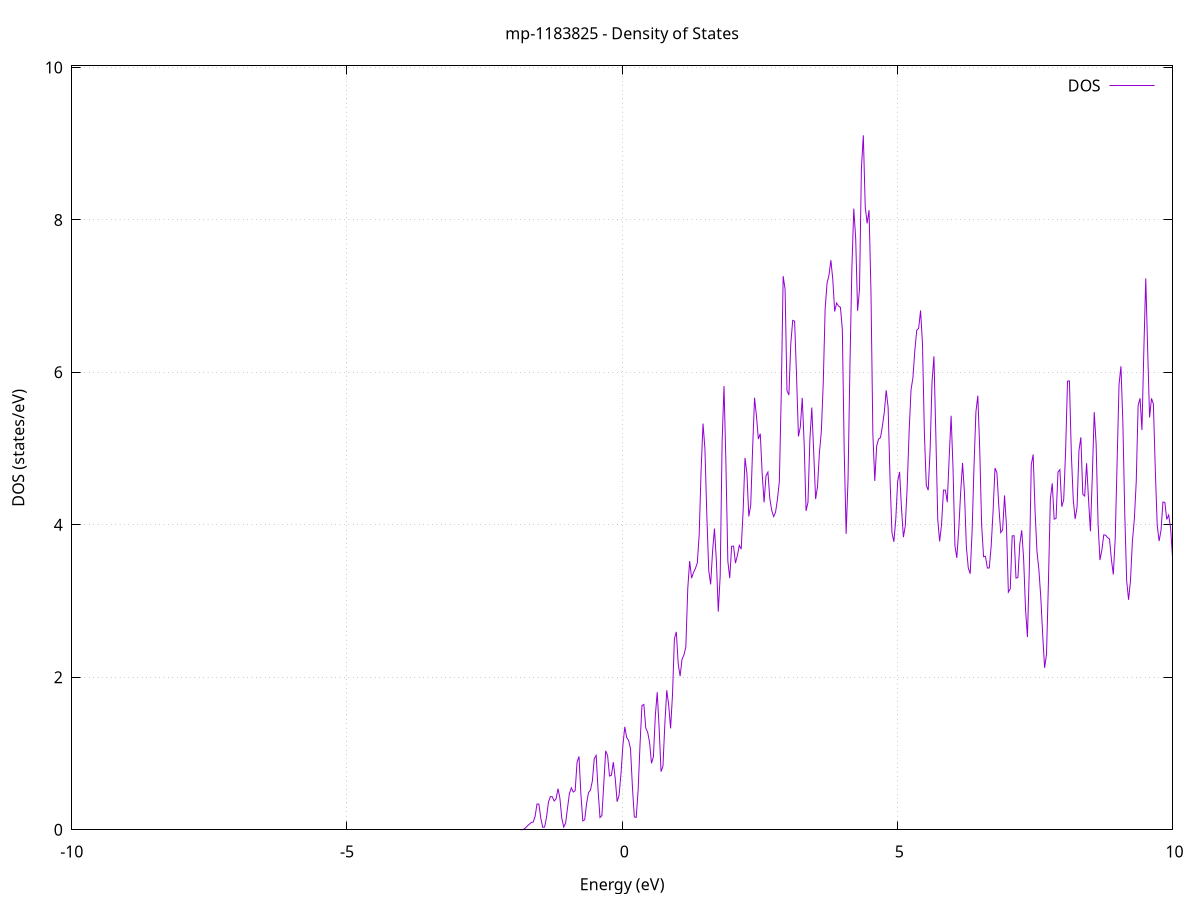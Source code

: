 set title 'mp-1183825 - Density of States'
set xlabel 'Energy (eV)'
set ylabel 'DOS (states/eV)'
set grid
set xrange [-10:10]
set yrange [0:10.020]
set xzeroaxis lt -1
set terminal png size 800,600
set output 'mp-1183825_dos_gnuplot.png'
plot '-' using 1:2 with lines title 'DOS'
-48.462300 0.000000
-48.427600 0.000000
-48.393000 0.000000
-48.358300 0.000000
-48.323600 0.000000
-48.288900 0.000000
-48.254300 0.000000
-48.219600 0.000000
-48.184900 0.000000
-48.150200 0.000000
-48.115600 0.000000
-48.080900 0.000000
-48.046200 0.000000
-48.011500 0.000000
-47.976900 0.000000
-47.942200 0.000000
-47.907500 0.000000
-47.872800 0.000000
-47.838200 0.000000
-47.803500 0.000000
-47.768800 0.000000
-47.734100 0.000000
-47.699500 0.000000
-47.664800 0.000000
-47.630100 0.000000
-47.595400 0.000000
-47.560800 0.000000
-47.526100 0.000000
-47.491400 0.000000
-47.456800 0.000000
-47.422100 0.000000
-47.387400 0.000000
-47.352700 0.000000
-47.318100 0.000000
-47.283400 0.000000
-47.248700 0.000000
-47.214000 0.000000
-47.179400 0.000000
-47.144700 0.000000
-47.110000 0.000000
-47.075300 0.000000
-47.040700 0.000000
-47.006000 0.000000
-46.971300 0.000000
-46.936600 0.000000
-46.902000 0.000000
-46.867300 0.000000
-46.832600 0.000000
-46.797900 0.000000
-46.763300 0.000000
-46.728600 0.000000
-46.693900 0.000000
-46.659200 0.000000
-46.624600 0.000000
-46.589900 0.000000
-46.555200 0.000000
-46.520500 0.000000
-46.485900 0.000000
-46.451200 0.000000
-46.416500 0.000000
-46.381800 0.000000
-46.347200 0.000000
-46.312500 0.000000
-46.277800 0.000000
-46.243100 0.000000
-46.208500 0.000000
-46.173800 0.000000
-46.139100 0.000000
-46.104400 0.000000
-46.069800 0.000000
-46.035100 0.000000
-46.000400 0.000000
-45.965700 0.000000
-45.931100 0.000000
-45.896400 0.000000
-45.861700 0.000000
-45.827000 0.000000
-45.792400 0.000000
-45.757700 0.000000
-45.723000 0.000000
-45.688300 0.000000
-45.653700 0.000000
-45.619000 0.000000
-45.584300 0.000000
-45.549600 0.000000
-45.515000 0.000000
-45.480300 0.000000
-45.445600 0.003500
-45.410900 0.120000
-45.376300 1.627200
-45.341600 8.944700
-45.306900 20.118000
-45.272200 18.613400
-45.237600 7.080300
-45.202900 1.100400
-45.168200 0.069200
-45.133500 0.001700
-45.098900 0.000000
-45.064200 0.000000
-45.029500 0.000000
-44.994800 0.000000
-44.960200 0.000000
-44.925500 0.000000
-44.890800 0.000000
-44.856100 0.000000
-44.821500 0.000000
-44.786800 0.000000
-44.752100 0.000000
-44.717400 0.000000
-44.682800 0.000000
-44.648100 0.000000
-44.613400 0.000000
-44.578700 0.000000
-44.544100 0.000000
-44.509400 0.000000
-44.474700 0.000000
-44.440000 0.000000
-44.405400 0.000000
-44.370700 0.000000
-44.336000 0.000000
-44.301300 0.000000
-44.266700 0.000000
-44.232000 0.000000
-44.197300 0.000000
-44.162600 0.000000
-44.128000 0.000000
-44.093300 0.000000
-44.058600 0.000000
-44.023900 0.000000
-43.989300 0.000000
-43.954600 0.000000
-43.919900 0.000000
-43.885200 0.000000
-43.850600 0.000000
-43.815900 0.000000
-43.781200 0.000000
-43.746500 0.000000
-43.711900 0.000000
-43.677200 0.000000
-43.642500 0.000000
-43.607800 0.000000
-43.573200 0.000000
-43.538500 0.000000
-43.503800 0.000000
-43.469100 0.000000
-43.434500 0.000000
-43.399800 0.000000
-43.365100 0.000000
-43.330400 0.000000
-43.295800 0.000000
-43.261100 0.000000
-43.226400 0.000000
-43.191700 0.000000
-43.157100 0.000000
-43.122400 0.000000
-43.087700 0.000000
-43.053000 0.000000
-43.018400 0.000000
-42.983700 0.000000
-42.949000 0.000000
-42.914300 0.000000
-42.879700 0.000000
-42.845000 0.000000
-42.810300 0.000000
-42.775600 0.000000
-42.741000 0.000000
-42.706300 0.000000
-42.671600 0.000000
-42.636900 0.000000
-42.602300 0.000000
-42.567600 0.000000
-42.532900 0.000000
-42.498200 0.000000
-42.463600 0.000000
-42.428900 0.000000
-42.394200 0.000000
-42.359500 0.000000
-42.324900 0.000000
-42.290200 0.000000
-42.255500 0.000000
-42.220800 0.000000
-42.186200 0.000000
-42.151500 0.000000
-42.116800 0.000000
-42.082100 0.000000
-42.047500 0.000000
-42.012800 0.000000
-41.978100 0.000000
-41.943400 0.000000
-41.908800 0.000000
-41.874100 0.000000
-41.839400 0.000000
-41.804700 0.000000
-41.770100 0.000000
-41.735400 0.000000
-41.700700 0.000000
-41.666000 0.000000
-41.631400 0.000000
-41.596700 0.000000
-41.562000 0.000000
-41.527300 0.000000
-41.492700 0.000000
-41.458000 0.000000
-41.423300 0.000000
-41.388600 0.000000
-41.354000 0.000000
-41.319300 0.000000
-41.284600 0.000000
-41.249900 0.000000
-41.215300 0.000000
-41.180600 0.000000
-41.145900 0.000000
-41.111200 0.000000
-41.076600 0.000000
-41.041900 0.000000
-41.007200 0.000000
-40.972500 0.000000
-40.937900 0.000000
-40.903200 0.000000
-40.868500 0.000000
-40.833800 0.000000
-40.799200 0.000000
-40.764500 0.000000
-40.729800 0.000000
-40.695100 0.000000
-40.660500 0.000000
-40.625800 0.000000
-40.591100 0.000000
-40.556400 0.000000
-40.521800 0.000000
-40.487100 0.000000
-40.452400 0.000000
-40.417700 0.000000
-40.383100 0.000000
-40.348400 0.000000
-40.313700 0.000000
-40.279000 0.000000
-40.244400 0.000000
-40.209700 0.000000
-40.175000 0.000000
-40.140300 0.000000
-40.105700 0.000000
-40.071000 0.000000
-40.036300 0.000000
-40.001600 0.000000
-39.967000 0.000000
-39.932300 0.000000
-39.897600 0.000000
-39.862900 0.000000
-39.828300 0.000000
-39.793600 0.000000
-39.758900 0.000000
-39.724200 0.000000
-39.689600 0.000000
-39.654900 0.000000
-39.620200 0.000000
-39.585500 0.000000
-39.550900 0.000000
-39.516200 0.000000
-39.481500 0.000000
-39.446800 0.000000
-39.412200 0.000000
-39.377500 0.000000
-39.342800 0.000000
-39.308100 0.000000
-39.273500 0.000000
-39.238800 0.000000
-39.204100 0.000000
-39.169400 0.000000
-39.134800 0.000000
-39.100100 0.000000
-39.065400 0.000000
-39.030700 0.000000
-38.996100 0.000000
-38.961400 0.000000
-38.926700 0.000000
-38.892000 0.000000
-38.857400 0.000000
-38.822700 0.000000
-38.788000 0.000000
-38.753300 0.000000
-38.718700 0.000000
-38.684000 0.000000
-38.649300 0.000000
-38.614600 0.000000
-38.580000 0.000000
-38.545300 0.000000
-38.510600 0.000000
-38.475900 0.000000
-38.441300 0.000000
-38.406600 0.000000
-38.371900 0.000000
-38.337200 0.000000
-38.302600 0.000000
-38.267900 0.000000
-38.233200 0.000000
-38.198500 0.000000
-38.163900 0.000000
-38.129200 0.000000
-38.094500 0.000000
-38.059800 0.000000
-38.025200 0.000000
-37.990500 0.000000
-37.955800 0.000000
-37.921100 0.000000
-37.886500 0.000000
-37.851800 0.000000
-37.817100 0.000000
-37.782500 0.000000
-37.747800 0.000000
-37.713100 0.000000
-37.678400 0.000000
-37.643800 0.000000
-37.609100 0.000000
-37.574400 0.000000
-37.539700 0.000000
-37.505100 0.000000
-37.470400 0.000000
-37.435700 0.000000
-37.401000 0.000000
-37.366400 0.000000
-37.331700 0.000000
-37.297000 0.000000
-37.262300 0.000000
-37.227700 0.000000
-37.193000 0.000000
-37.158300 0.000000
-37.123600 0.000000
-37.089000 0.000000
-37.054300 0.000000
-37.019600 0.000000
-36.984900 0.000000
-36.950300 0.000000
-36.915600 0.000000
-36.880900 0.000000
-36.846200 0.000000
-36.811600 0.000000
-36.776900 0.000000
-36.742200 0.000000
-36.707500 0.000000
-36.672900 0.000000
-36.638200 0.000000
-36.603500 0.000000
-36.568800 0.000000
-36.534200 0.000000
-36.499500 0.000000
-36.464800 0.000000
-36.430100 0.000000
-36.395500 0.000000
-36.360800 0.000000
-36.326100 0.000000
-36.291400 0.000000
-36.256800 0.000000
-36.222100 0.000000
-36.187400 0.000000
-36.152700 0.000000
-36.118100 0.000000
-36.083400 0.000000
-36.048700 0.000000
-36.014000 0.000000
-35.979400 0.000000
-35.944700 0.000000
-35.910000 0.000000
-35.875300 0.000000
-35.840700 0.000000
-35.806000 0.000000
-35.771300 0.000000
-35.736600 0.000000
-35.702000 0.000000
-35.667300 0.000000
-35.632600 0.000000
-35.597900 0.000000
-35.563300 0.000000
-35.528600 0.000000
-35.493900 0.000000
-35.459200 0.000000
-35.424600 0.000000
-35.389900 0.000000
-35.355200 0.000000
-35.320500 0.000000
-35.285900 0.000000
-35.251200 0.000000
-35.216500 0.000000
-35.181800 0.000000
-35.147200 0.000000
-35.112500 0.000000
-35.077800 0.000000
-35.043100 0.000000
-35.008500 0.000000
-34.973800 0.000000
-34.939100 0.000000
-34.904400 0.000000
-34.869800 0.000000
-34.835100 0.000000
-34.800400 0.000000
-34.765700 0.000000
-34.731100 0.000000
-34.696400 0.000000
-34.661700 0.000000
-34.627000 0.000000
-34.592400 0.000000
-34.557700 0.000000
-34.523000 0.000000
-34.488300 0.000000
-34.453700 0.000000
-34.419000 0.000000
-34.384300 0.000000
-34.349600 0.000000
-34.315000 0.000000
-34.280300 0.000000
-34.245600 0.000000
-34.210900 0.000000
-34.176300 0.000000
-34.141600 0.000000
-34.106900 0.000000
-34.072200 0.000000
-34.037600 0.000000
-34.002900 0.000000
-33.968200 0.000000
-33.933500 0.000000
-33.898900 0.000000
-33.864200 0.000000
-33.829500 0.000000
-33.794800 0.000000
-33.760200 0.000000
-33.725500 0.000000
-33.690800 0.000000
-33.656100 0.000000
-33.621500 0.000000
-33.586800 0.000000
-33.552100 0.000000
-33.517400 0.000000
-33.482800 0.000000
-33.448100 0.000000
-33.413400 0.000000
-33.378700 0.000000
-33.344100 0.000000
-33.309400 0.000000
-33.274700 0.000000
-33.240000 0.000000
-33.205400 0.000000
-33.170700 0.000000
-33.136000 0.000000
-33.101300 0.000000
-33.066700 0.000000
-33.032000 0.000000
-32.997300 0.000000
-32.962600 0.000000
-32.928000 0.000000
-32.893300 0.000000
-32.858600 0.000000
-32.823900 0.000000
-32.789300 0.000000
-32.754600 0.000000
-32.719900 0.000000
-32.685200 0.000000
-32.650600 0.000000
-32.615900 0.000000
-32.581200 0.000000
-32.546500 0.000000
-32.511900 0.000000
-32.477200 0.000000
-32.442500 0.000000
-32.407800 0.000000
-32.373200 0.000000
-32.338500 0.000000
-32.303800 0.000000
-32.269100 0.000000
-32.234500 0.000000
-32.199800 0.000000
-32.165100 0.000000
-32.130400 0.000000
-32.095800 0.000000
-32.061100 0.000000
-32.026400 0.000000
-31.991700 0.000000
-31.957100 0.000000
-31.922400 0.000000
-31.887700 0.000000
-31.853000 0.000000
-31.818400 0.000000
-31.783700 0.000000
-31.749000 0.000000
-31.714300 0.000000
-31.679700 0.000000
-31.645000 0.000000
-31.610300 0.000000
-31.575600 0.000000
-31.541000 0.000000
-31.506300 0.000000
-31.471600 0.000000
-31.436900 0.000000
-31.402300 0.000000
-31.367600 0.000000
-31.332900 0.000000
-31.298200 0.000000
-31.263600 0.000000
-31.228900 0.000000
-31.194200 0.000000
-31.159500 0.000000
-31.124900 0.000000
-31.090200 0.000000
-31.055500 0.000000
-31.020800 0.000000
-30.986200 0.000000
-30.951500 0.000000
-30.916800 0.000000
-30.882100 0.000000
-30.847500 0.000000
-30.812800 0.000000
-30.778100 0.000000
-30.743400 0.000000
-30.708800 0.000000
-30.674100 0.000000
-30.639400 0.000000
-30.604700 0.000000
-30.570100 0.000000
-30.535400 0.000000
-30.500700 0.000000
-30.466000 0.000000
-30.431400 0.000000
-30.396700 0.000000
-30.362000 0.000000
-30.327300 0.000000
-30.292700 0.000000
-30.258000 0.000000
-30.223300 0.000000
-30.188600 0.000000
-30.154000 0.000000
-30.119300 0.000000
-30.084600 0.000000
-30.049900 0.000000
-30.015300 0.000000
-29.980600 0.000000
-29.945900 0.000000
-29.911200 0.000000
-29.876600 0.000000
-29.841900 0.000000
-29.807200 0.000000
-29.772500 0.000000
-29.737900 0.000000
-29.703200 0.000000
-29.668500 0.000000
-29.633800 0.000000
-29.599200 0.000000
-29.564500 0.000000
-29.529800 0.000000
-29.495100 0.000000
-29.460500 0.000000
-29.425800 0.000000
-29.391100 0.000000
-29.356400 0.000000
-29.321800 0.000000
-29.287100 0.000000
-29.252400 0.000000
-29.217700 0.000000
-29.183100 0.000000
-29.148400 0.000000
-29.113700 0.000000
-29.079000 0.000000
-29.044400 0.000000
-29.009700 0.000000
-28.975000 0.000000
-28.940300 0.000000
-28.905700 0.000000
-28.871000 0.000000
-28.836300 0.000000
-28.801600 0.000000
-28.767000 0.000000
-28.732300 0.000000
-28.697600 0.000000
-28.662900 0.000000
-28.628300 0.000000
-28.593600 0.000000
-28.558900 0.000000
-28.524200 0.000000
-28.489600 0.000000
-28.454900 0.000000
-28.420200 0.000000
-28.385500 0.000000
-28.350900 0.000000
-28.316200 0.000000
-28.281500 0.000000
-28.246900 0.000000
-28.212200 0.000000
-28.177500 0.000000
-28.142800 0.000000
-28.108200 0.000000
-28.073500 0.000000
-28.038800 0.000000
-28.004100 0.000000
-27.969500 0.000000
-27.934800 0.000000
-27.900100 0.000000
-27.865400 0.000000
-27.830800 0.000000
-27.796100 0.000000
-27.761400 0.000000
-27.726700 0.000000
-27.692100 0.000000
-27.657400 0.000000
-27.622700 0.000000
-27.588000 0.000000
-27.553400 0.000000
-27.518700 0.000000
-27.484000 0.000000
-27.449300 0.000000
-27.414700 0.000000
-27.380000 0.000000
-27.345300 0.000000
-27.310600 0.000000
-27.276000 0.000000
-27.241300 0.000000
-27.206600 0.000000
-27.171900 0.000000
-27.137300 0.000000
-27.102600 0.000000
-27.067900 0.000000
-27.033200 0.000000
-26.998600 0.000000
-26.963900 0.000000
-26.929200 0.000000
-26.894500 0.000000
-26.859900 0.000000
-26.825200 0.000000
-26.790500 0.000000
-26.755800 0.000000
-26.721200 0.000000
-26.686500 0.000000
-26.651800 0.000000
-26.617100 0.000000
-26.582500 0.000000
-26.547800 0.000000
-26.513100 0.000000
-26.478400 0.000000
-26.443800 0.000000
-26.409100 0.000000
-26.374400 0.000000
-26.339700 0.000000
-26.305100 0.000000
-26.270400 0.000000
-26.235700 0.000000
-26.201000 0.000000
-26.166400 0.000000
-26.131700 0.000000
-26.097000 0.000000
-26.062300 0.000000
-26.027700 0.000000
-25.993000 0.000000
-25.958300 0.000000
-25.923600 0.000000
-25.889000 0.000000
-25.854300 0.000000
-25.819600 0.000000
-25.784900 0.000000
-25.750300 0.000000
-25.715600 0.000000
-25.680900 0.000000
-25.646200 0.000000
-25.611600 0.000000
-25.576900 0.000000
-25.542200 0.000000
-25.507500 0.000000
-25.472900 0.000000
-25.438200 0.000000
-25.403500 0.000000
-25.368800 0.000000
-25.334200 0.000000
-25.299500 0.000000
-25.264800 0.000000
-25.230100 0.000000
-25.195500 0.000000
-25.160800 0.000000
-25.126100 0.000000
-25.091400 0.000000
-25.056800 0.000000
-25.022100 0.000000
-24.987400 0.000000
-24.952700 0.000000
-24.918100 0.000000
-24.883400 0.000000
-24.848700 0.000000
-24.814000 0.000000
-24.779400 0.000000
-24.744700 0.000000
-24.710000 0.000000
-24.675300 0.000000
-24.640700 0.000000
-24.606000 0.000000
-24.571300 0.000000
-24.536600 0.000000
-24.502000 0.000000
-24.467300 0.000000
-24.432600 0.000000
-24.397900 0.000000
-24.363300 0.000000
-24.328600 0.000000
-24.293900 0.000000
-24.259200 0.000000
-24.224600 0.000000
-24.189900 0.000000
-24.155200 0.000000
-24.120500 0.000000
-24.085900 0.000000
-24.051200 0.000000
-24.016500 0.000000
-23.981800 0.000000
-23.947200 0.000000
-23.912500 0.000000
-23.877800 0.000000
-23.843100 0.000000
-23.808500 0.000000
-23.773800 0.000000
-23.739100 0.000000
-23.704400 0.000000
-23.669800 0.000000
-23.635100 0.000000
-23.600400 0.000200
-23.565700 0.017300
-23.531100 0.515800
-23.496400 6.216900
-23.461700 30.635900
-23.427000 62.253800
-23.392400 52.394500
-23.357700 18.238100
-23.323000 2.608000
-23.288300 0.151700
-23.253700 0.003500
-23.219000 0.000000
-23.184300 0.000000
-23.149600 0.000000
-23.115000 0.000000
-23.080300 0.000000
-23.045600 0.000000
-23.010900 0.000000
-22.976300 0.000000
-22.941600 0.000000
-22.906900 0.000000
-22.872200 0.000000
-22.837600 0.000000
-22.802900 0.000000
-22.768200 0.000000
-22.733500 0.000000
-22.698900 0.000000
-22.664200 0.000000
-22.629500 0.000000
-22.594800 0.000000
-22.560200 0.000000
-22.525500 0.000000
-22.490800 0.000000
-22.456100 0.000000
-22.421500 0.000000
-22.386800 0.000000
-22.352100 0.000000
-22.317400 0.000000
-22.282800 0.000000
-22.248100 0.000000
-22.213400 0.000000
-22.178700 0.000000
-22.144100 0.000000
-22.109400 0.000000
-22.074700 0.000000
-22.040000 0.000000
-22.005400 0.000000
-21.970700 0.000000
-21.936000 0.000000
-21.901300 0.000000
-21.866700 0.000000
-21.832000 0.000000
-21.797300 0.000000
-21.762600 0.000000
-21.728000 0.000000
-21.693300 0.000000
-21.658600 0.000000
-21.623900 0.000000
-21.589300 0.000000
-21.554600 0.000000
-21.519900 0.000000
-21.485200 0.000000
-21.450600 0.000000
-21.415900 0.000000
-21.381200 0.000000
-21.346500 0.000000
-21.311900 0.000000
-21.277200 0.000000
-21.242500 0.000000
-21.207800 0.000000
-21.173200 0.000000
-21.138500 0.000000
-21.103800 0.000000
-21.069100 0.000000
-21.034500 0.000000
-20.999800 0.000000
-20.965100 0.000000
-20.930400 0.000000
-20.895800 0.000000
-20.861100 0.000000
-20.826400 0.000000
-20.791700 0.000000
-20.757100 0.000000
-20.722400 0.000000
-20.687700 0.000000
-20.653000 0.000000
-20.618400 0.000000
-20.583700 0.000000
-20.549000 0.000000
-20.514300 0.000000
-20.479700 0.000000
-20.445000 0.000000
-20.410300 0.000000
-20.375600 0.000000
-20.341000 0.000000
-20.306300 0.000000
-20.271600 0.000000
-20.236900 0.000000
-20.202300 0.000000
-20.167600 0.000000
-20.132900 0.000000
-20.098200 0.000300
-20.063600 0.010500
-20.028900 0.146000
-19.994200 0.936100
-19.959500 3.037700
-19.924900 5.893500
-19.890200 8.745600
-19.855500 12.072300
-19.820800 15.672200
-19.786200 18.346300
-19.751500 20.361400
-19.716800 23.040500
-19.682100 25.864800
-19.647500 24.748500
-19.612800 20.008300
-19.578100 19.324600
-19.543400 22.162300
-19.508800 24.224700
-19.474100 26.500300
-19.439400 28.063800
-19.404700 28.627300
-19.370100 31.623700
-19.335400 37.522000
-19.300700 42.793400
-19.266000 40.585400
-19.231400 26.435300
-19.196700 10.092000
-19.162000 2.049600
-19.127300 0.208500
-19.092700 0.010100
-19.058000 0.000200
-19.023300 0.000000
-18.988600 0.000000
-18.954000 0.000000
-18.919300 0.000000
-18.884600 0.000000
-18.849900 0.000000
-18.815300 0.000000
-18.780600 0.000000
-18.745900 0.000000
-18.711300 0.000000
-18.676600 0.000000
-18.641900 0.000000
-18.607200 0.000000
-18.572600 0.000000
-18.537900 0.000000
-18.503200 0.000000
-18.468500 0.000000
-18.433900 0.000000
-18.399200 0.000000
-18.364500 0.000000
-18.329800 0.000000
-18.295200 0.000000
-18.260500 0.000000
-18.225800 0.000000
-18.191100 0.000000
-18.156500 0.000000
-18.121800 0.000000
-18.087100 0.000000
-18.052400 0.000000
-18.017800 0.000000
-17.983100 0.000000
-17.948400 0.000000
-17.913700 0.000000
-17.879100 0.000000
-17.844400 0.000000
-17.809700 0.000000
-17.775000 0.000000
-17.740400 0.000000
-17.705700 0.000000
-17.671000 0.000000
-17.636300 0.000000
-17.601700 0.000000
-17.567000 0.000000
-17.532300 0.000000
-17.497600 0.000000
-17.463000 0.000000
-17.428300 0.000000
-17.393600 0.000000
-17.358900 0.000000
-17.324300 0.000000
-17.289600 0.000000
-17.254900 0.000000
-17.220200 0.000000
-17.185600 0.000000
-17.150900 0.000000
-17.116200 0.000000
-17.081500 0.000000
-17.046900 0.000000
-17.012200 0.000000
-16.977500 0.000000
-16.942800 0.000000
-16.908200 0.000000
-16.873500 0.000000
-16.838800 0.000000
-16.804100 0.000000
-16.769500 0.000000
-16.734800 0.000000
-16.700100 0.000000
-16.665400 0.000000
-16.630800 0.000000
-16.596100 0.000000
-16.561400 0.000000
-16.526700 0.000000
-16.492100 0.000000
-16.457400 0.000000
-16.422700 0.000000
-16.388000 0.000000
-16.353400 0.000000
-16.318700 0.000000
-16.284000 0.000000
-16.249300 0.000000
-16.214700 0.000000
-16.180000 0.000000
-16.145300 0.000000
-16.110600 0.000000
-16.076000 0.000000
-16.041300 0.000000
-16.006600 0.000000
-15.971900 0.000000
-15.937300 0.000000
-15.902600 0.000000
-15.867900 0.000000
-15.833200 0.000000
-15.798600 0.000000
-15.763900 0.000000
-15.729200 0.000000
-15.694500 0.000000
-15.659900 0.000000
-15.625200 0.000000
-15.590500 0.000000
-15.555800 0.000000
-15.521200 0.000000
-15.486500 0.000000
-15.451800 0.000000
-15.417100 0.000000
-15.382500 0.000000
-15.347800 0.000000
-15.313100 0.000000
-15.278400 0.000000
-15.243800 0.000000
-15.209100 0.000000
-15.174400 0.000000
-15.139700 0.000000
-15.105100 0.000000
-15.070400 0.000000
-15.035700 0.000000
-15.001000 0.000000
-14.966400 0.000000
-14.931700 0.000000
-14.897000 0.000000
-14.862300 0.000000
-14.827700 0.000000
-14.793000 0.000000
-14.758300 0.000000
-14.723600 0.000000
-14.689000 0.000000
-14.654300 0.000000
-14.619600 0.000000
-14.584900 0.000000
-14.550300 0.000000
-14.515600 0.000000
-14.480900 0.000000
-14.446200 0.000000
-14.411600 0.000000
-14.376900 0.000000
-14.342200 0.000000
-14.307500 0.000000
-14.272900 0.000000
-14.238200 0.000000
-14.203500 0.000000
-14.168800 0.000000
-14.134200 0.000000
-14.099500 0.000000
-14.064800 0.000000
-14.030100 0.000000
-13.995500 0.000000
-13.960800 0.000000
-13.926100 0.000000
-13.891400 0.000000
-13.856800 0.000000
-13.822100 0.000000
-13.787400 0.000000
-13.752700 0.000000
-13.718100 0.000000
-13.683400 0.000000
-13.648700 0.000000
-13.614000 0.000000
-13.579400 0.000000
-13.544700 0.000000
-13.510000 0.000000
-13.475300 0.000000
-13.440700 0.000000
-13.406000 0.000000
-13.371300 0.000000
-13.336600 0.000000
-13.302000 0.000000
-13.267300 0.000000
-13.232600 0.000000
-13.197900 0.000000
-13.163300 0.000000
-13.128600 0.000000
-13.093900 0.000000
-13.059200 0.000000
-13.024600 0.000000
-12.989900 0.000000
-12.955200 0.000000
-12.920500 0.000000
-12.885900 0.000000
-12.851200 0.000000
-12.816500 0.000000
-12.781800 0.000000
-12.747200 0.000000
-12.712500 0.000000
-12.677800 0.000000
-12.643100 0.000000
-12.608500 0.000000
-12.573800 0.000000
-12.539100 0.000000
-12.504400 0.000000
-12.469800 0.000000
-12.435100 0.000000
-12.400400 0.000000
-12.365700 0.000000
-12.331100 0.000000
-12.296400 0.000000
-12.261700 0.000000
-12.227000 0.000000
-12.192400 0.000000
-12.157700 0.000000
-12.123000 0.000000
-12.088300 0.000000
-12.053700 0.000000
-12.019000 0.000000
-11.984300 0.000000
-11.949600 0.000000
-11.915000 0.000000
-11.880300 0.000000
-11.845600 0.000000
-11.810900 0.000000
-11.776300 0.000000
-11.741600 0.000000
-11.706900 0.000000
-11.672200 0.000000
-11.637600 0.000000
-11.602900 0.000000
-11.568200 0.000000
-11.533500 0.000000
-11.498900 0.000000
-11.464200 0.000000
-11.429500 0.000000
-11.394800 0.000000
-11.360200 0.000000
-11.325500 0.000000
-11.290800 0.000000
-11.256100 0.000000
-11.221500 0.000000
-11.186800 0.000000
-11.152100 0.000000
-11.117400 0.000000
-11.082800 0.000000
-11.048100 0.000000
-11.013400 0.000000
-10.978700 0.000000
-10.944100 0.000000
-10.909400 0.000000
-10.874700 0.000000
-10.840000 0.000000
-10.805400 0.000000
-10.770700 0.000000
-10.736000 0.000000
-10.701300 0.000000
-10.666700 0.000000
-10.632000 0.000000
-10.597300 0.000000
-10.562600 0.000000
-10.528000 0.000000
-10.493300 0.000000
-10.458600 0.000000
-10.423900 0.000000
-10.389300 0.000000
-10.354600 0.000000
-10.319900 0.000000
-10.285200 0.000000
-10.250600 0.000000
-10.215900 0.000000
-10.181200 0.000000
-10.146500 0.000000
-10.111900 0.000000
-10.077200 0.000000
-10.042500 0.000000
-10.007800 0.000000
-9.973200 0.000000
-9.938500 0.000000
-9.903800 0.000000
-9.869100 0.000000
-9.834500 0.000000
-9.799800 0.000000
-9.765100 0.000000
-9.730400 0.000000
-9.695800 0.000000
-9.661100 0.000000
-9.626400 0.000000
-9.591700 0.000000
-9.557100 0.000000
-9.522400 0.000000
-9.487700 0.000000
-9.453000 0.000000
-9.418400 0.000000
-9.383700 0.000000
-9.349000 0.000000
-9.314300 0.000000
-9.279700 0.000000
-9.245000 0.000000
-9.210300 0.000000
-9.175600 0.000000
-9.141000 0.000000
-9.106300 0.000000
-9.071600 0.000000
-9.037000 0.000000
-9.002300 0.000000
-8.967600 0.000000
-8.932900 0.000000
-8.898300 0.000000
-8.863600 0.000000
-8.828900 0.000000
-8.794200 0.000000
-8.759600 0.000000
-8.724900 0.000000
-8.690200 0.000000
-8.655500 0.000000
-8.620900 0.000000
-8.586200 0.000000
-8.551500 0.000000
-8.516800 0.000000
-8.482200 0.000000
-8.447500 0.000000
-8.412800 0.000000
-8.378100 0.000000
-8.343500 0.000000
-8.308800 0.000000
-8.274100 0.000000
-8.239400 0.000000
-8.204800 0.000000
-8.170100 0.000000
-8.135400 0.000000
-8.100700 0.000000
-8.066100 0.000000
-8.031400 0.000000
-7.996700 0.000000
-7.962000 0.000000
-7.927400 0.000000
-7.892700 0.000000
-7.858000 0.000000
-7.823300 0.000000
-7.788700 0.000000
-7.754000 0.000000
-7.719300 0.000000
-7.684600 0.000000
-7.650000 0.000000
-7.615300 0.000000
-7.580600 0.000000
-7.545900 0.000000
-7.511300 0.000000
-7.476600 0.000000
-7.441900 0.000000
-7.407200 0.000000
-7.372600 0.000000
-7.337900 0.000000
-7.303200 0.000000
-7.268500 0.000000
-7.233900 0.000000
-7.199200 0.000000
-7.164500 0.000000
-7.129800 0.000000
-7.095200 0.000000
-7.060500 0.000000
-7.025800 0.000000
-6.991100 0.000000
-6.956500 0.000000
-6.921800 0.000000
-6.887100 0.000000
-6.852400 0.000000
-6.817800 0.000000
-6.783100 0.000000
-6.748400 0.000000
-6.713700 0.000000
-6.679100 0.000000
-6.644400 0.000000
-6.609700 0.000000
-6.575000 0.000000
-6.540400 0.000000
-6.505700 0.000000
-6.471000 0.000000
-6.436300 0.000000
-6.401700 0.000000
-6.367000 0.000000
-6.332300 0.000000
-6.297600 0.000000
-6.263000 0.000000
-6.228300 0.000000
-6.193600 0.000000
-6.158900 0.000000
-6.124300 0.000000
-6.089600 0.000000
-6.054900 0.000000
-6.020200 0.000000
-5.985600 0.000000
-5.950900 0.000000
-5.916200 0.000000
-5.881500 0.000000
-5.846900 0.000000
-5.812200 0.000000
-5.777500 0.000000
-5.742800 0.000000
-5.708200 0.000000
-5.673500 0.000000
-5.638800 0.000000
-5.604100 0.000000
-5.569500 0.000000
-5.534800 0.000000
-5.500100 0.000000
-5.465400 0.000000
-5.430800 0.000000
-5.396100 0.000000
-5.361400 0.000000
-5.326700 0.000000
-5.292100 0.000000
-5.257400 0.000000
-5.222700 0.000000
-5.188000 0.000000
-5.153400 0.000000
-5.118700 0.000000
-5.084000 0.000000
-5.049300 0.000000
-5.014700 0.000000
-4.980000 0.000000
-4.945300 0.000000
-4.910600 0.000000
-4.876000 0.000000
-4.841300 0.000000
-4.806600 0.000000
-4.771900 0.000000
-4.737300 0.000000
-4.702600 0.000000
-4.667900 0.000000
-4.633200 0.000000
-4.598600 0.000000
-4.563900 0.000000
-4.529200 0.000000
-4.494500 0.000000
-4.459900 0.000000
-4.425200 0.000000
-4.390500 0.000000
-4.355800 0.000000
-4.321200 0.000000
-4.286500 0.000000
-4.251800 0.000000
-4.217100 0.000000
-4.182500 0.000000
-4.147800 0.000000
-4.113100 0.000000
-4.078400 0.000000
-4.043800 0.000000
-4.009100 0.000000
-3.974400 0.000000
-3.939700 0.000000
-3.905100 0.000000
-3.870400 0.000000
-3.835700 0.000000
-3.801000 0.000000
-3.766400 0.000000
-3.731700 0.000000
-3.697000 0.000000
-3.662300 0.000000
-3.627700 0.000000
-3.593000 0.000000
-3.558300 0.000000
-3.523600 0.000000
-3.489000 0.000000
-3.454300 0.000000
-3.419600 0.000000
-3.384900 0.000000
-3.350300 0.000000
-3.315600 0.000000
-3.280900 0.000000
-3.246200 0.000000
-3.211600 0.000000
-3.176900 0.000000
-3.142200 0.000000
-3.107500 0.000000
-3.072900 0.000000
-3.038200 0.000000
-3.003500 0.000000
-2.968800 0.000000
-2.934200 0.000000
-2.899500 0.000000
-2.864800 0.000000
-2.830100 0.000000
-2.795500 0.000000
-2.760800 0.000000
-2.726100 0.000000
-2.691400 0.000000
-2.656800 0.000000
-2.622100 0.000000
-2.587400 0.000000
-2.552700 0.000000
-2.518100 0.000000
-2.483400 0.000000
-2.448700 0.000000
-2.414000 0.000000
-2.379400 0.000000
-2.344700 0.000000
-2.310000 0.000000
-2.275300 0.000000
-2.240700 0.000000
-2.206000 0.000000
-2.171300 0.000000
-2.136600 0.000000
-2.102000 0.000000
-2.067300 0.000000
-2.032600 0.000000
-1.997900 0.000000
-1.963300 0.000000
-1.928600 0.000000
-1.893900 0.000000
-1.859200 0.000000
-1.824600 0.000500
-1.789900 0.005500
-1.755200 0.024600
-1.720500 0.051200
-1.685900 0.073000
-1.651200 0.095700
-1.616500 0.100900
-1.581800 0.174400
-1.547200 0.338200
-1.512500 0.336400
-1.477800 0.151500
-1.443100 0.032600
-1.408500 0.035500
-1.373800 0.166000
-1.339100 0.363200
-1.304400 0.435000
-1.269800 0.433700
-1.235100 0.377600
-1.200400 0.405800
-1.165700 0.539000
-1.131100 0.413700
-1.096400 0.150000
-1.061700 0.035800
-1.027000 0.088600
-0.992400 0.287100
-0.957700 0.478600
-0.923000 0.550100
-0.888300 0.494800
-0.853700 0.513600
-0.819000 0.887200
-0.784300 0.962400
-0.749600 0.467900
-0.715000 0.116100
-0.680300 0.132300
-0.645600 0.347300
-0.610900 0.489100
-0.576300 0.520300
-0.541600 0.638000
-0.506900 0.933100
-0.472200 0.975800
-0.437600 0.524700
-0.402900 0.160400
-0.368200 0.186100
-0.333500 0.602900
-0.298900 1.035700
-0.264200 0.972700
-0.229500 0.704400
-0.194800 0.715700
-0.160200 0.887200
-0.125500 0.670700
-0.090800 0.368300
-0.056100 0.453800
-0.021500 0.730300
0.013200 1.105100
0.047900 1.350300
0.082600 1.209800
0.117200 1.172100
0.151900 1.062900
0.186600 0.564000
0.221300 0.167600
0.255900 0.163200
0.290600 0.525000
0.325300 1.124700
0.360000 1.630700
0.394600 1.644400
0.429300 1.333700
0.464000 1.278800
0.498600 1.144000
0.533300 0.871600
0.568000 0.959500
0.602700 1.491400
0.637300 1.805100
0.672000 1.337600
0.706700 0.763100
0.741400 0.833700
0.776000 1.390100
0.810700 1.830300
0.845400 1.637200
0.880100 1.330400
0.914700 1.768100
0.949400 2.506700
0.984100 2.596000
1.018800 2.176900
1.053400 2.015400
1.088100 2.237600
1.122800 2.292500
1.157500 2.399000
1.192100 3.161500
1.226800 3.524700
1.261500 3.300600
1.296200 3.373700
1.330800 3.426600
1.365500 3.499600
1.400200 3.878100
1.434900 4.716400
1.469500 5.327800
1.504200 4.996100
1.538900 4.120500
1.573600 3.401100
1.608200 3.218800
1.642900 3.651300
1.677600 3.950500
1.712300 3.530500
1.746900 2.862400
1.781600 3.331200
1.816300 5.084600
1.851000 5.819500
1.885600 4.805500
1.920300 3.525600
1.955000 3.300900
1.989700 3.718600
2.024300 3.720500
2.059000 3.497800
2.093700 3.598400
2.128400 3.730400
2.163000 3.681100
2.197700 4.172100
2.232400 4.878100
2.267100 4.672000
2.301700 4.109900
2.336400 4.259400
2.371100 5.005500
2.405800 5.665800
2.440400 5.428000
2.475100 5.124900
2.509800 5.195500
2.544500 4.671000
2.579100 4.295300
2.613800 4.642300
2.648500 4.691500
2.683200 4.345400
2.717800 4.190400
2.752500 4.108100
2.787200 4.164400
2.821900 4.334300
2.856500 4.571700
2.891200 5.719200
2.925900 7.262000
2.960600 7.090300
2.995200 5.759200
3.029900 5.702800
3.064600 6.378300
3.099300 6.681800
3.133900 6.670500
3.168600 5.959200
3.203300 5.159600
3.238000 5.287000
3.272600 5.665400
3.307300 5.065200
3.342000 4.182700
3.376700 4.296800
3.411300 5.123200
3.446000 5.537800
3.480700 4.951300
3.515400 4.337900
3.550000 4.502700
3.584700 4.947800
3.619400 5.221700
3.654100 5.860500
3.688700 6.833900
3.723400 7.171200
3.758100 7.273600
3.792800 7.471500
3.827400 7.218100
3.862100 6.798400
3.896800 6.909600
3.931500 6.869400
3.966100 6.853500
4.000800 6.564900
4.035500 4.948100
4.070200 3.882000
4.104800 4.605900
4.139500 6.103900
4.174200 7.365200
4.208900 8.147500
4.243500 7.759300
4.278200 6.806500
4.312900 7.088400
4.347600 8.678000
4.382200 9.109400
4.416900 8.174400
4.451600 7.953700
4.486300 8.128200
4.520900 7.069500
4.555600 5.194300
4.590300 4.576000
4.625000 5.035800
4.659600 5.124900
4.694300 5.144100
4.729000 5.296400
4.763700 5.479800
4.798300 5.764800
4.833000 5.539000
4.867700 4.595400
4.902400 3.897900
4.937000 3.778000
4.971700 4.068500
5.006400 4.571600
5.041100 4.694200
5.075700 4.219900
5.110400 3.838400
5.145100 3.987900
5.179800 4.506900
5.214400 5.220000
5.249100 5.770100
5.283800 5.932100
5.318500 6.289900
5.353100 6.551600
5.387800 6.578200
5.422500 6.811900
5.457200 6.375400
5.491800 5.199200
5.526500 4.516600
5.561200 4.454100
5.595900 4.983500
5.630500 5.872800
5.665200 6.210800
5.699900 5.175400
5.734600 4.070900
5.769200 3.782200
5.803900 4.007800
5.838600 4.455900
5.873300 4.455000
5.907900 4.296400
5.942600 4.887500
5.977300 5.430600
6.012000 4.744200
6.046600 3.726600
6.081300 3.566300
6.116000 3.936300
6.150700 4.423500
6.185300 4.812500
6.220000 4.422600
6.254700 3.708000
6.289400 3.434100
6.324000 3.358500
6.358700 3.912300
6.393400 4.767600
6.428100 5.481300
6.462700 5.693800
6.497400 4.989200
6.532100 3.999000
6.566800 3.582600
6.601400 3.586400
6.636100 3.433100
6.670800 3.434900
6.705500 3.723700
6.740100 4.181200
6.774800 4.744700
6.809500 4.683000
6.844200 4.245900
6.878800 3.898700
6.913500 3.933500
6.948200 4.385400
6.982900 3.992100
7.017500 3.117100
7.052200 3.159500
7.086900 3.855300
7.121600 3.857400
7.156200 3.301300
7.190900 3.308300
7.225600 3.749300
7.260300 3.928600
7.294900 3.555300
7.329600 2.891400
7.364300 2.527700
7.399000 3.440900
7.433600 4.787100
7.468300 4.922700
7.503000 4.177900
7.537700 3.650700
7.572300 3.409600
7.607000 3.047300
7.641700 2.553700
7.676400 2.124300
7.711000 2.304400
7.745700 3.249700
7.780400 4.337100
7.815100 4.544800
7.849700 4.074400
7.884400 4.083100
7.919100 4.691500
7.953800 4.724500
7.988400 4.237400
8.023100 4.329300
8.057800 4.970800
8.092500 5.883500
8.127100 5.887100
8.161800 4.934500
8.196500 4.332200
8.231200 4.075900
8.265800 4.233800
8.300500 4.974900
8.335200 5.148000
8.369900 4.401600
8.404500 4.377800
8.439200 4.808300
8.473900 4.339200
8.508600 3.914700
8.543200 4.641100
8.577900 5.478500
8.612600 5.057200
8.647300 4.021800
8.681900 3.537900
8.716600 3.669600
8.751300 3.868600
8.786000 3.863800
8.820600 3.833100
8.855300 3.814800
8.890000 3.544400
8.924700 3.347700
8.959300 3.821200
8.994000 4.835000
9.028700 5.841000
9.063400 6.079800
9.098000 5.345800
9.132700 4.141800
9.167400 3.264400
9.202100 3.016200
9.236700 3.270500
9.271400 3.783000
9.306100 4.068200
9.340800 4.558000
9.375400 5.565100
9.410100 5.659800
9.444800 5.242400
9.479500 6.296800
9.514100 7.232900
9.548800 6.296200
9.583500 5.408700
9.618200 5.658600
9.652800 5.583500
9.687500 4.722800
9.722200 3.996600
9.756900 3.786900
9.791500 3.928700
9.826200 4.299200
9.860900 4.293900
9.895600 4.071200
9.930200 4.128700
9.964900 3.963600
9.999600 3.584400
10.034200 3.724700
10.068900 4.249400
10.103600 4.560500
10.138300 4.472300
10.172900 4.507300
10.207600 4.182300
10.242300 3.520600
10.277000 3.195900
10.311600 3.128400
10.346300 3.627500
10.381000 4.246800
10.415700 4.204800
10.450300 3.712600
10.485000 3.839400
10.519700 3.833900
10.554400 3.199200
10.589000 2.721500
10.623700 2.280700
10.658400 2.414100
10.693100 3.225700
10.727700 3.641400
10.762400 3.055700
10.797100 2.071500
10.831800 1.209800
10.866400 0.620100
10.901100 0.576200
10.935800 1.215500
10.970500 2.136200
11.005100 2.552600
11.039800 2.492900
11.074500 2.332300
11.109200 2.054400
11.143800 1.566100
11.178500 1.094100
11.213200 1.046100
11.247900 1.144200
11.282500 0.952800
11.317200 0.839300
11.351900 1.154100
11.386600 1.499800
11.421200 1.389000
11.455900 1.320000
11.490600 1.951100
11.525300 2.859200
11.559900 3.504500
11.594600 3.518200
11.629300 3.156200
11.664000 3.163700
11.698600 3.238200
11.733300 2.962600
11.768000 2.416500
11.802700 2.125700
11.837300 2.181300
11.872000 2.619500
11.906700 3.380100
11.941400 3.497200
11.976000 2.918600
12.010700 2.494800
12.045400 2.269700
12.080100 2.329500
12.114700 2.883000
12.149400 3.667300
12.184100 3.958800
12.218800 3.934900
12.253400 3.928400
12.288100 3.765400
12.322800 3.604500
12.357500 3.611300
12.392100 3.894800
12.426800 3.886400
12.461500 3.854500
12.496200 3.986200
12.530800 3.527400
12.565500 2.877800
12.600200 2.760200
12.634900 2.904800
12.669500 2.962000
12.704200 2.743000
12.738900 2.528200
12.773600 2.328000
12.808200 2.162200
12.842900 2.701300
12.877600 3.528400
12.912300 3.265800
12.946900 2.337300
12.981600 1.875800
13.016300 2.177600
13.051000 2.658600
13.085600 2.725500
13.120300 2.725600
13.155000 2.902800
13.189700 2.878800
13.224300 2.698900
13.259000 3.036500
13.293700 3.635700
13.328400 3.681000
13.363000 3.333700
13.397700 2.701800
13.432400 1.937200
13.467100 1.639900
13.501700 1.933300
13.536400 2.256900
13.571100 2.509200
13.605800 2.815800
13.640400 3.109400
13.675100 3.548100
13.709800 4.063700
13.744500 4.256400
13.779100 3.511300
13.813800 2.374600
13.848500 1.954700
13.883200 2.189000
13.917800 2.551400
13.952500 2.844300
13.987200 3.177200
14.021900 3.310500
14.056500 2.924500
14.091200 2.641400
14.125900 2.935800
14.160600 3.420000
14.195200 3.613100
14.229900 3.368300
14.264600 3.225300
14.299300 3.724600
14.333900 4.197700
14.368600 4.139700
14.403300 4.128000
14.438000 3.574100
14.472600 2.514000
14.507300 2.315200
14.542000 3.403000
14.576700 4.114500
14.611300 3.789500
14.646000 3.302400
14.680700 3.092400
14.715400 3.465200
14.750000 3.721000
14.784700 3.469600
14.819400 3.268700
14.854100 3.113400
14.888700 3.077100
14.923400 3.478800
14.958100 4.051700
14.992800 4.566000
15.027400 5.018500
15.062100 5.010300
15.096800 4.935100
15.131500 4.934700
15.166100 4.844200
15.200800 4.639300
15.235500 4.390200
15.270200 4.313300
15.304800 4.568800
15.339500 4.950500
15.374200 5.262600
15.408900 5.287200
15.443500 4.735500
15.478200 4.366800
15.512900 4.779100
15.547600 5.520100
15.582200 5.536300
15.616900 4.741100
15.651600 3.940000
15.686300 3.815500
15.720900 4.096900
15.755600 3.896800
15.790300 3.379900
15.825000 3.348500
15.859600 3.587200
15.894300 4.111300
15.929000 5.053300
15.963700 5.851700
15.998300 6.318200
16.033000 6.416000
16.067700 6.848400
16.102400 7.639300
16.137000 7.602000
16.171700 6.691100
16.206400 5.503900
16.241100 4.660200
16.275700 4.638600
16.310400 5.459100
16.345100 6.193900
16.379800 6.239800
16.414400 5.900300
16.449100 5.460000
16.483800 5.534300
16.518500 6.303700
16.553100 6.784700
16.587800 5.918500
16.622500 4.528700
16.657200 3.952700
16.691800 3.783400
16.726500 4.033800
16.761200 4.638900
16.795900 4.403700
16.830500 3.787300
16.865200 3.649100
16.899900 3.618900
16.934600 3.546300
16.969200 3.305500
17.003900 2.990800
17.038600 2.805900
17.073300 2.951000
17.107900 3.159700
17.142600 2.644000
17.177300 2.047400
17.212000 1.677400
17.246600 1.325800
17.281300 1.119800
17.316000 1.245700
17.350700 1.874500
17.385300 2.191500
17.420000 1.667600
17.454700 1.047300
17.489400 0.774200
17.524000 0.635200
17.558700 0.596600
17.593400 0.509100
17.628100 0.247800
17.662700 0.083600
17.697400 0.179800
17.732100 0.450800
17.766800 0.479600
17.801400 0.210200
17.836100 0.037700
17.870800 0.002700
17.905500 0.000100
17.940100 0.000000
17.974800 0.000000
18.009500 0.000000
18.044200 0.000000
18.078800 0.000000
18.113500 0.000000
18.148200 0.000000
18.182900 0.000000
18.217500 0.000000
18.252200 0.000000
18.286900 0.000000
18.321600 0.000000
18.356200 0.000000
18.390900 0.000000
18.425600 0.000000
18.460300 0.000000
18.494900 0.000000
18.529600 0.000000
18.564300 0.000000
18.599000 0.000000
18.633600 0.000000
18.668300 0.000000
18.703000 0.000000
18.737700 0.000000
18.772300 0.000000
18.807000 0.000000
18.841700 0.000000
18.876400 0.000000
18.911000 0.000000
18.945700 0.000000
18.980400 0.000000
19.015100 0.000000
19.049700 0.000000
19.084400 0.000000
19.119100 0.000000
19.153800 0.000000
19.188400 0.000000
19.223100 0.000000
19.257800 0.000000
19.292500 0.000000
19.327100 0.000000
19.361800 0.000000
19.396500 0.000000
19.431200 0.000000
19.465800 0.000000
19.500500 0.000000
19.535200 0.000000
19.569800 0.000000
19.604500 0.000000
19.639200 0.000000
19.673900 0.000000
19.708500 0.000000
19.743200 0.000000
19.777900 0.000000
19.812600 0.000000
19.847200 0.000000
19.881900 0.000000
19.916600 0.000000
19.951300 0.000000
19.985900 0.000000
20.020600 0.000000
20.055300 0.000000
20.090000 0.000000
20.124600 0.000000
20.159300 0.000000
20.194000 0.000000
20.228700 0.000000
20.263300 0.000000
20.298000 0.000000
20.332700 0.000000
20.367400 0.000000
20.402000 0.000000
20.436700 0.000000
20.471400 0.000000
20.506100 0.000000
20.540700 0.000000
20.575400 0.000000
20.610100 0.000000
20.644800 0.000000
20.679400 0.000000
20.714100 0.000000
20.748800 0.000000
20.783500 0.000000
20.818100 0.000000
20.852800 0.000000
20.887500 0.000000
e
